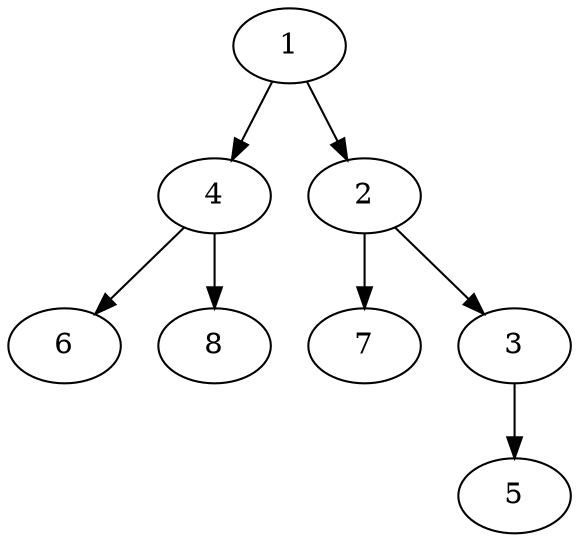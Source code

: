 digraph {
  n1 [label="1" pos="2.8,3.0!" ]
  n4 [label="4" pos="5.6,2.0!" ]
  n6 [label="6" pos="7.0,1.0!" ]
  n8 [label="8" pos="4.199999999999999,1.0!" ]
  n2 [label="2" pos="0.0,2.0!" ]
  n7 [label="7" pos="1.4,1.0!" ]
  n3 [label="3" pos="-1.4,1.0!" ]
  n5 [label="5" pos="-2.0999999999999996,0.0!" ]
  n1 -> n4 
  n4 -> n6 
  n4 -> n8 
  n1 -> n2 
  n2 -> n7 
  n2 -> n3 
  n3 -> n5 
}